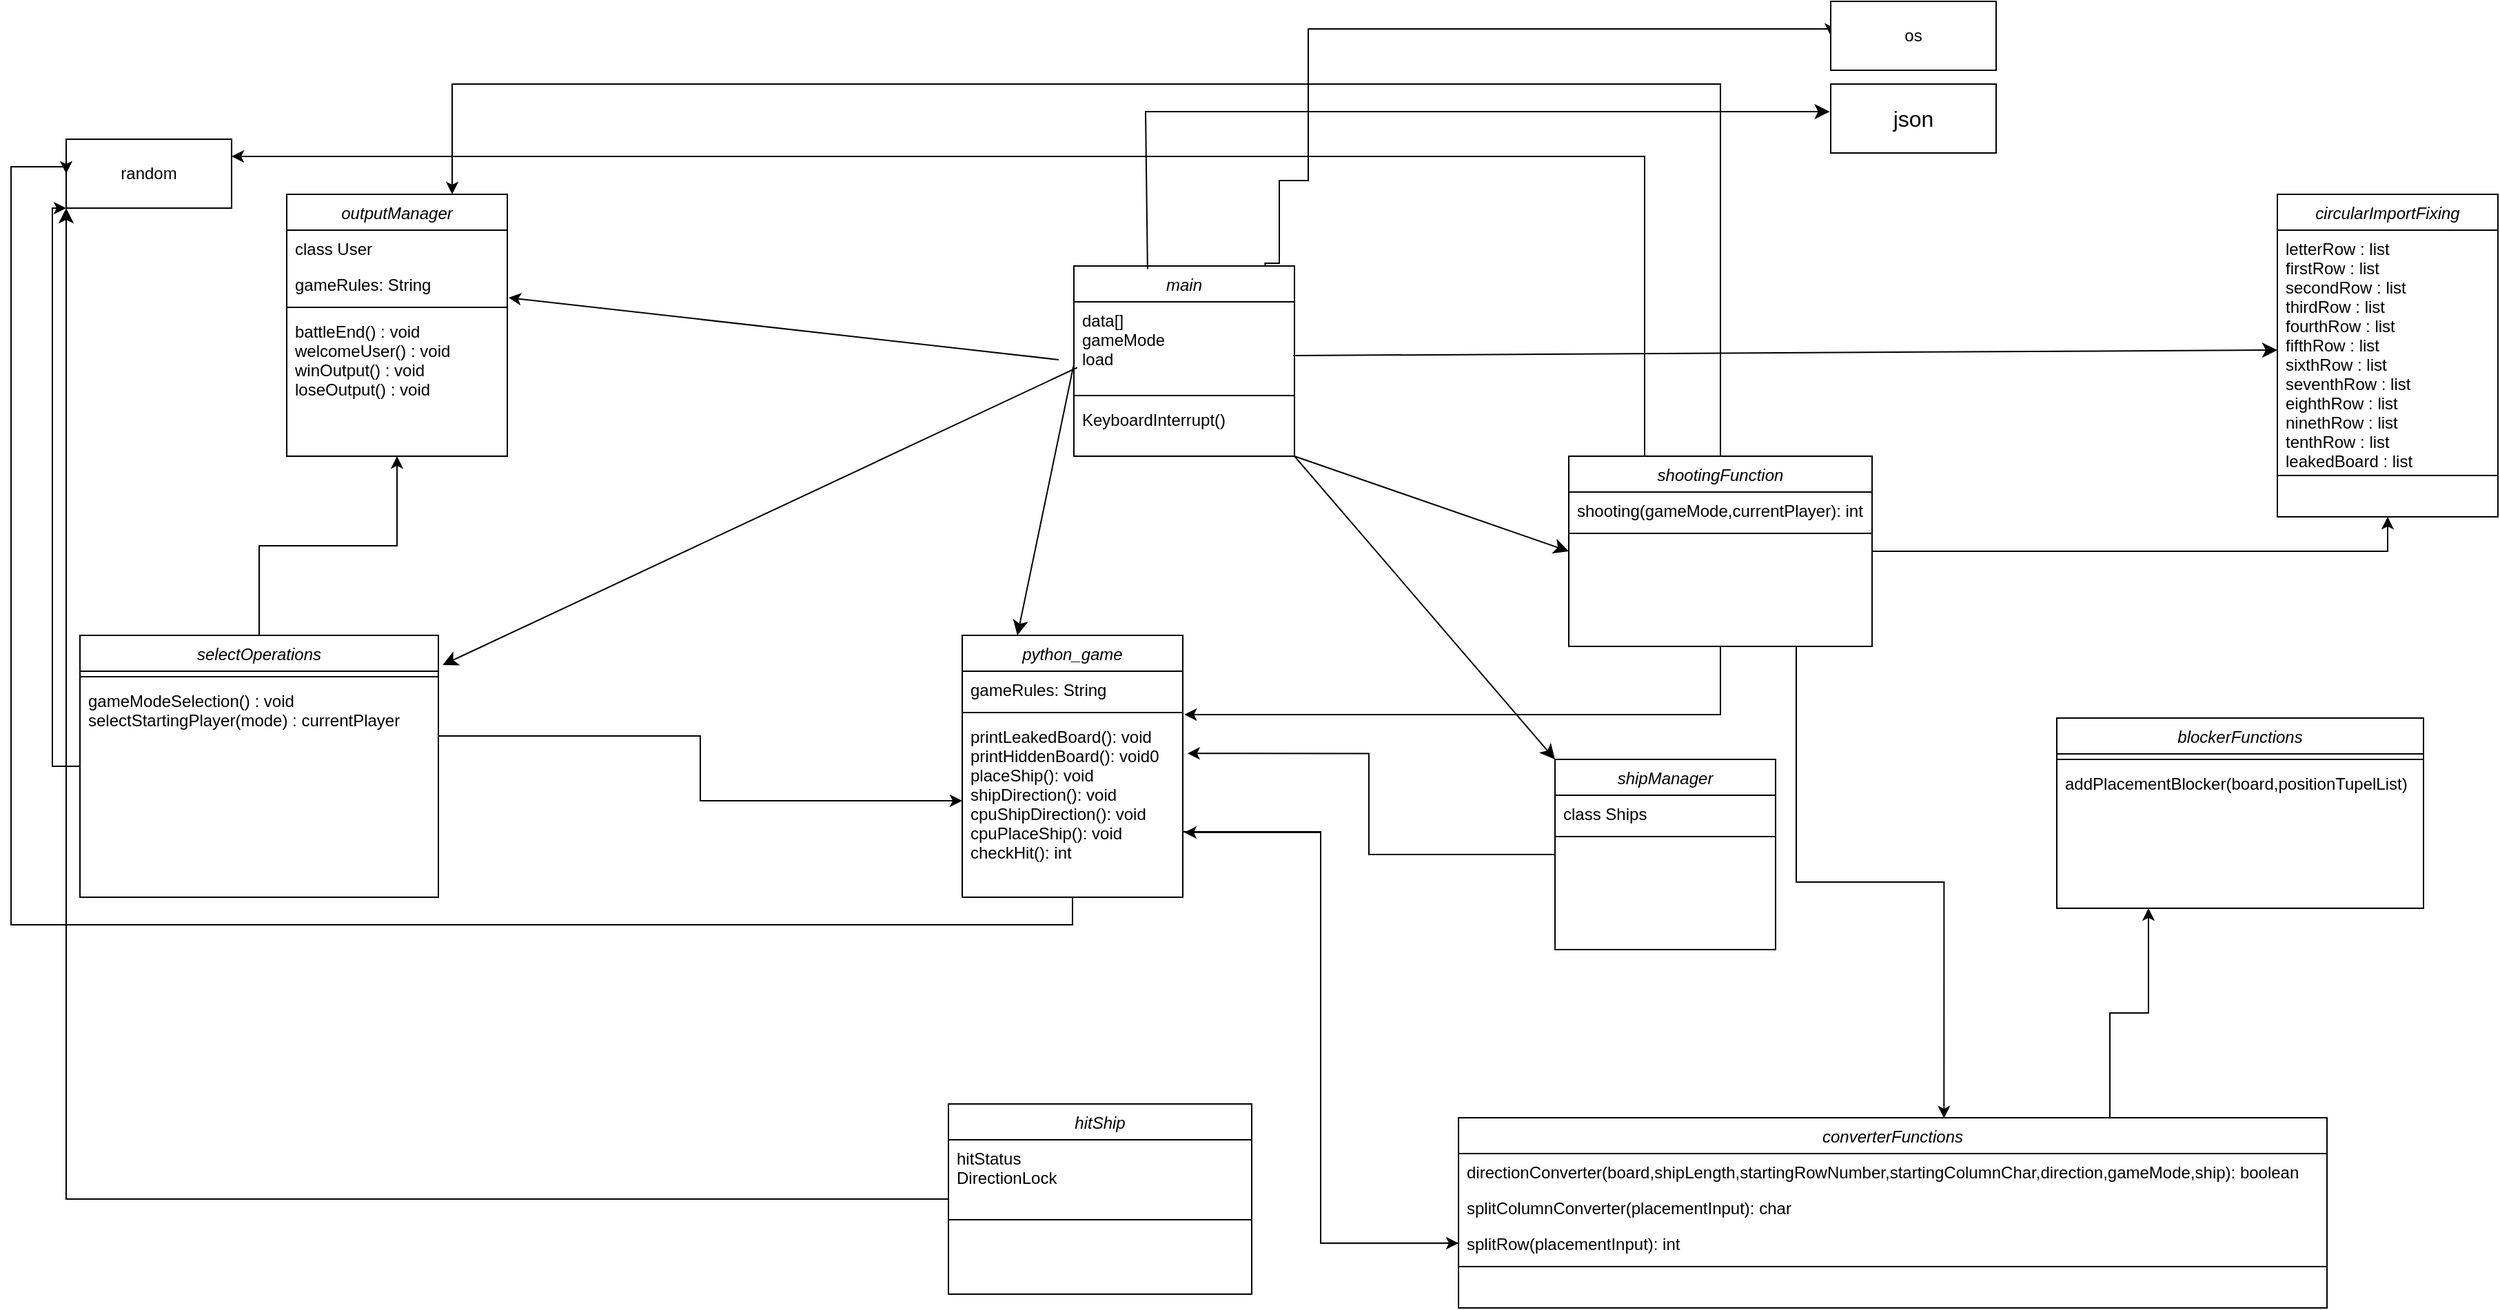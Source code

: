 <mxfile version="21.2.3" type="device">
  <diagram id="C5RBs43oDa-KdzZeNtuy" name="Page-1">
    <mxGraphModel dx="1500" dy="910" grid="1" gridSize="10" guides="1" tooltips="1" connect="1" arrows="1" fold="1" page="1" pageScale="1" pageWidth="1654" pageHeight="2336" math="0" shadow="0">
      <root>
        <mxCell id="WIyWlLk6GJQsqaUBKTNV-0" />
        <mxCell id="WIyWlLk6GJQsqaUBKTNV-1" parent="WIyWlLk6GJQsqaUBKTNV-0" />
        <mxCell id="VxxepMw4CH0k-iUGNMRP-2" style="edgeStyle=orthogonalEdgeStyle;rounded=0;orthogonalLoop=1;jettySize=auto;html=1;endArrow=classic;endFill=1;entryX=0;entryY=0.5;entryDx=0;entryDy=0;exitX=0.867;exitY=0.011;exitDx=0;exitDy=0;exitPerimeter=0;" parent="WIyWlLk6GJQsqaUBKTNV-1" source="zkfFHV4jXpPFQw0GAbJ--0" target="VxxepMw4CH0k-iUGNMRP-0" edge="1">
          <mxGeometry relative="1" as="geometry">
            <Array as="points">
              <mxPoint x="919" y="210" />
              <mxPoint x="930" y="210" />
              <mxPoint x="930" y="150" />
              <mxPoint x="951" y="150" />
              <mxPoint x="951" y="40" />
            </Array>
            <mxPoint x="790" y="210" as="sourcePoint" />
            <mxPoint x="1320" y="40" as="targetPoint" />
          </mxGeometry>
        </mxCell>
        <mxCell id="zkfFHV4jXpPFQw0GAbJ--0" value="main" style="swimlane;fontStyle=2;align=center;verticalAlign=top;childLayout=stackLayout;horizontal=1;startSize=26;horizontalStack=0;resizeParent=1;resizeLast=0;collapsible=1;marginBottom=0;rounded=0;shadow=0;strokeWidth=1;" parent="WIyWlLk6GJQsqaUBKTNV-1" vertex="1">
          <mxGeometry x="781" y="212" width="160" height="138" as="geometry">
            <mxRectangle x="230" y="140" width="160" height="26" as="alternateBounds" />
          </mxGeometry>
        </mxCell>
        <mxCell id="zkfFHV4jXpPFQw0GAbJ--1" value="data[]&#xa;gameMode&#xa;load" style="text;align=left;verticalAlign=top;spacingLeft=4;spacingRight=4;overflow=hidden;rotatable=0;points=[[0,0.5],[1,0.5]];portConstraint=eastwest;" parent="zkfFHV4jXpPFQw0GAbJ--0" vertex="1">
          <mxGeometry y="26" width="160" height="64" as="geometry" />
        </mxCell>
        <mxCell id="zkfFHV4jXpPFQw0GAbJ--4" value="" style="line;html=1;strokeWidth=1;align=left;verticalAlign=middle;spacingTop=-1;spacingLeft=3;spacingRight=3;rotatable=0;labelPosition=right;points=[];portConstraint=eastwest;" parent="zkfFHV4jXpPFQw0GAbJ--0" vertex="1">
          <mxGeometry y="90" width="160" height="8" as="geometry" />
        </mxCell>
        <mxCell id="zkfFHV4jXpPFQw0GAbJ--5" value="KeyboardInterrupt()" style="text;align=left;verticalAlign=top;spacingLeft=4;spacingRight=4;overflow=hidden;rotatable=0;points=[[0,0.5],[1,0.5]];portConstraint=eastwest;" parent="zkfFHV4jXpPFQw0GAbJ--0" vertex="1">
          <mxGeometry y="98" width="160" height="22" as="geometry" />
        </mxCell>
        <mxCell id="VxxepMw4CH0k-iUGNMRP-0" value="os" style="rounded=0;whiteSpace=wrap;html=1;" parent="WIyWlLk6GJQsqaUBKTNV-1" vertex="1">
          <mxGeometry x="1330" y="20" width="120" height="50" as="geometry" />
        </mxCell>
        <mxCell id="VxxepMw4CH0k-iUGNMRP-8" value="" style="endArrow=classic;html=1;rounded=0;entryX=1.006;entryY=0.885;entryDx=0;entryDy=0;entryPerimeter=0;" parent="WIyWlLk6GJQsqaUBKTNV-1" target="VxxepMw4CH0k-iUGNMRP-18" edge="1">
          <mxGeometry width="50" height="50" relative="1" as="geometry">
            <mxPoint x="770" y="280" as="sourcePoint" />
            <mxPoint x="170" y="285" as="targetPoint" />
          </mxGeometry>
        </mxCell>
        <mxCell id="VxxepMw4CH0k-iUGNMRP-16" value="outputManager" style="swimlane;fontStyle=2;align=center;verticalAlign=top;childLayout=stackLayout;horizontal=1;startSize=26;horizontalStack=0;resizeParent=1;resizeLast=0;collapsible=1;marginBottom=0;rounded=0;shadow=0;strokeWidth=1;" parent="WIyWlLk6GJQsqaUBKTNV-1" vertex="1">
          <mxGeometry x="210" y="160" width="160" height="190" as="geometry">
            <mxRectangle x="230" y="140" width="160" height="26" as="alternateBounds" />
          </mxGeometry>
        </mxCell>
        <mxCell id="VxxepMw4CH0k-iUGNMRP-17" value="class User" style="text;align=left;verticalAlign=top;spacingLeft=4;spacingRight=4;overflow=hidden;rotatable=0;points=[[0,0.5],[1,0.5]];portConstraint=eastwest;" parent="VxxepMw4CH0k-iUGNMRP-16" vertex="1">
          <mxGeometry y="26" width="160" height="26" as="geometry" />
        </mxCell>
        <mxCell id="VxxepMw4CH0k-iUGNMRP-18" value="gameRules: String" style="text;align=left;verticalAlign=top;spacingLeft=4;spacingRight=4;overflow=hidden;rotatable=0;points=[[0,0.5],[1,0.5]];portConstraint=eastwest;rounded=0;shadow=0;html=0;" parent="VxxepMw4CH0k-iUGNMRP-16" vertex="1">
          <mxGeometry y="52" width="160" height="26" as="geometry" />
        </mxCell>
        <mxCell id="VxxepMw4CH0k-iUGNMRP-20" value="" style="line;html=1;strokeWidth=1;align=left;verticalAlign=middle;spacingTop=-1;spacingLeft=3;spacingRight=3;rotatable=0;labelPosition=right;points=[];portConstraint=eastwest;" parent="VxxepMw4CH0k-iUGNMRP-16" vertex="1">
          <mxGeometry y="78" width="160" height="8" as="geometry" />
        </mxCell>
        <mxCell id="VxxepMw4CH0k-iUGNMRP-21" value="battleEnd() : void&#xa;welcomeUser() : void&#xa;winOutput() : void&#xa;loseOutput() : void" style="text;align=left;verticalAlign=top;spacingLeft=4;spacingRight=4;overflow=hidden;rotatable=0;points=[[0,0.5],[1,0.5]];portConstraint=eastwest;" parent="VxxepMw4CH0k-iUGNMRP-16" vertex="1">
          <mxGeometry y="86" width="160" height="78" as="geometry" />
        </mxCell>
        <mxCell id="VxxepMw4CH0k-iUGNMRP-28" style="edgeStyle=orthogonalEdgeStyle;rounded=0;orthogonalLoop=1;jettySize=auto;html=1;entryX=0.5;entryY=1;entryDx=0;entryDy=0;" parent="WIyWlLk6GJQsqaUBKTNV-1" source="VxxepMw4CH0k-iUGNMRP-23" target="VxxepMw4CH0k-iUGNMRP-16" edge="1">
          <mxGeometry relative="1" as="geometry">
            <mxPoint x="80" y="400" as="targetPoint" />
          </mxGeometry>
        </mxCell>
        <mxCell id="VxxepMw4CH0k-iUGNMRP-37" style="edgeStyle=orthogonalEdgeStyle;rounded=0;orthogonalLoop=1;jettySize=auto;html=1;entryX=0;entryY=1;entryDx=0;entryDy=0;" parent="WIyWlLk6GJQsqaUBKTNV-1" source="VxxepMw4CH0k-iUGNMRP-23" edge="1" target="VxxepMw4CH0k-iUGNMRP-35">
          <mxGeometry relative="1" as="geometry">
            <mxPoint x="27" y="150" as="targetPoint" />
            <Array as="points">
              <mxPoint x="40" y="575" />
              <mxPoint x="40" y="170" />
            </Array>
          </mxGeometry>
        </mxCell>
        <mxCell id="VxxepMw4CH0k-iUGNMRP-23" value="selectOperations" style="swimlane;fontStyle=2;align=center;verticalAlign=top;childLayout=stackLayout;horizontal=1;startSize=26;horizontalStack=0;resizeParent=1;resizeLast=0;collapsible=1;marginBottom=0;rounded=0;shadow=0;strokeWidth=1;" parent="WIyWlLk6GJQsqaUBKTNV-1" vertex="1">
          <mxGeometry x="60" y="480" width="260" height="190" as="geometry">
            <mxRectangle x="230" y="140" width="160" height="26" as="alternateBounds" />
          </mxGeometry>
        </mxCell>
        <mxCell id="VxxepMw4CH0k-iUGNMRP-26" value="" style="line;html=1;strokeWidth=1;align=left;verticalAlign=middle;spacingTop=-1;spacingLeft=3;spacingRight=3;rotatable=0;labelPosition=right;points=[];portConstraint=eastwest;" parent="VxxepMw4CH0k-iUGNMRP-23" vertex="1">
          <mxGeometry y="26" width="260" height="8" as="geometry" />
        </mxCell>
        <mxCell id="VxxepMw4CH0k-iUGNMRP-27" value="gameModeSelection() : void&#xa;selectStartingPlayer(mode) : currentPlayer" style="text;align=left;verticalAlign=top;spacingLeft=4;spacingRight=4;overflow=hidden;rotatable=0;points=[[0,0.5],[1,0.5]];portConstraint=eastwest;" parent="VxxepMw4CH0k-iUGNMRP-23" vertex="1">
          <mxGeometry y="34" width="260" height="78" as="geometry" />
        </mxCell>
        <mxCell id="VxxepMw4CH0k-iUGNMRP-53" style="edgeStyle=orthogonalEdgeStyle;rounded=0;orthogonalLoop=1;jettySize=auto;html=1;exitX=1;exitY=0.75;exitDx=0;exitDy=0;entryX=0;entryY=0.5;entryDx=0;entryDy=0;" parent="WIyWlLk6GJQsqaUBKTNV-1" source="VxxepMw4CH0k-iUGNMRP-29" target="VxxepMw4CH0k-iUGNMRP-49" edge="1">
          <mxGeometry relative="1" as="geometry" />
        </mxCell>
        <mxCell id="VxxepMw4CH0k-iUGNMRP-29" value="python_game" style="swimlane;fontStyle=2;align=center;verticalAlign=top;childLayout=stackLayout;horizontal=1;startSize=26;horizontalStack=0;resizeParent=1;resizeLast=0;collapsible=1;marginBottom=0;rounded=0;shadow=0;strokeWidth=1;" parent="WIyWlLk6GJQsqaUBKTNV-1" vertex="1">
          <mxGeometry x="700" y="480" width="160" height="190" as="geometry">
            <mxRectangle x="230" y="140" width="160" height="26" as="alternateBounds" />
          </mxGeometry>
        </mxCell>
        <mxCell id="VxxepMw4CH0k-iUGNMRP-31" value="gameRules: String" style="text;align=left;verticalAlign=top;spacingLeft=4;spacingRight=4;overflow=hidden;rotatable=0;points=[[0,0.5],[1,0.5]];portConstraint=eastwest;rounded=0;shadow=0;html=0;" parent="VxxepMw4CH0k-iUGNMRP-29" vertex="1">
          <mxGeometry y="26" width="160" height="26" as="geometry" />
        </mxCell>
        <mxCell id="VxxepMw4CH0k-iUGNMRP-32" value="" style="line;html=1;strokeWidth=1;align=left;verticalAlign=middle;spacingTop=-1;spacingLeft=3;spacingRight=3;rotatable=0;labelPosition=right;points=[];portConstraint=eastwest;" parent="VxxepMw4CH0k-iUGNMRP-29" vertex="1">
          <mxGeometry y="52" width="160" height="8" as="geometry" />
        </mxCell>
        <mxCell id="VxxepMw4CH0k-iUGNMRP-33" value="printLeakedBoard(): void&#xa;printHiddenBoard(): void0&#xa;placeShip(): void&#xa;shipDirection(): void&#xa;cpuShipDirection(): void&#xa;cpuPlaceShip(): void&#xa;checkHit(): int" style="text;align=left;verticalAlign=top;spacingLeft=4;spacingRight=4;overflow=hidden;rotatable=0;points=[[0,0.5],[1,0.5]];portConstraint=eastwest;" parent="VxxepMw4CH0k-iUGNMRP-29" vertex="1">
          <mxGeometry y="60" width="160" height="120" as="geometry" />
        </mxCell>
        <mxCell id="VxxepMw4CH0k-iUGNMRP-34" style="edgeStyle=orthogonalEdgeStyle;rounded=0;orthogonalLoop=1;jettySize=auto;html=1;entryX=0;entryY=0.5;entryDx=0;entryDy=0;" parent="WIyWlLk6GJQsqaUBKTNV-1" source="VxxepMw4CH0k-iUGNMRP-27" target="VxxepMw4CH0k-iUGNMRP-33" edge="1">
          <mxGeometry relative="1" as="geometry" />
        </mxCell>
        <mxCell id="VxxepMw4CH0k-iUGNMRP-35" value="random" style="rounded=0;whiteSpace=wrap;html=1;" parent="WIyWlLk6GJQsqaUBKTNV-1" vertex="1">
          <mxGeometry x="50" y="120" width="120" height="50" as="geometry" />
        </mxCell>
        <mxCell id="VxxepMw4CH0k-iUGNMRP-39" style="edgeStyle=orthogonalEdgeStyle;rounded=0;orthogonalLoop=1;jettySize=auto;html=1;entryX=0;entryY=0.5;entryDx=0;entryDy=0;" parent="WIyWlLk6GJQsqaUBKTNV-1" target="VxxepMw4CH0k-iUGNMRP-35" edge="1">
          <mxGeometry relative="1" as="geometry">
            <mxPoint x="780" y="670" as="sourcePoint" />
            <Array as="points">
              <mxPoint x="780" y="690" />
              <mxPoint x="10" y="690" />
              <mxPoint x="10" y="140" />
              <mxPoint x="50" y="140" />
            </Array>
          </mxGeometry>
        </mxCell>
        <mxCell id="VxxepMw4CH0k-iUGNMRP-91" style="edgeStyle=orthogonalEdgeStyle;rounded=0;orthogonalLoop=1;jettySize=auto;html=1;entryX=1.021;entryY=0.214;entryDx=0;entryDy=0;entryPerimeter=0;" parent="WIyWlLk6GJQsqaUBKTNV-1" source="VxxepMw4CH0k-iUGNMRP-40" target="VxxepMw4CH0k-iUGNMRP-33" edge="1">
          <mxGeometry relative="1" as="geometry" />
        </mxCell>
        <mxCell id="VxxepMw4CH0k-iUGNMRP-40" value="shipManager" style="swimlane;fontStyle=2;align=center;verticalAlign=top;childLayout=stackLayout;horizontal=1;startSize=26;horizontalStack=0;resizeParent=1;resizeLast=0;collapsible=1;marginBottom=0;rounded=0;shadow=0;strokeWidth=1;" parent="WIyWlLk6GJQsqaUBKTNV-1" vertex="1">
          <mxGeometry x="1130" y="570" width="160" height="138" as="geometry">
            <mxRectangle x="230" y="140" width="160" height="26" as="alternateBounds" />
          </mxGeometry>
        </mxCell>
        <mxCell id="VxxepMw4CH0k-iUGNMRP-41" value="class Ships" style="text;align=left;verticalAlign=top;spacingLeft=4;spacingRight=4;overflow=hidden;rotatable=0;points=[[0,0.5],[1,0.5]];portConstraint=eastwest;" parent="VxxepMw4CH0k-iUGNMRP-40" vertex="1">
          <mxGeometry y="26" width="160" height="26" as="geometry" />
        </mxCell>
        <mxCell id="VxxepMw4CH0k-iUGNMRP-44" value="" style="line;html=1;strokeWidth=1;align=left;verticalAlign=middle;spacingTop=-1;spacingLeft=3;spacingRight=3;rotatable=0;labelPosition=right;points=[];portConstraint=eastwest;" parent="VxxepMw4CH0k-iUGNMRP-40" vertex="1">
          <mxGeometry y="52" width="160" height="8" as="geometry" />
        </mxCell>
        <mxCell id="VxxepMw4CH0k-iUGNMRP-82" style="edgeStyle=orthogonalEdgeStyle;rounded=0;orthogonalLoop=1;jettySize=auto;html=1;exitX=0.75;exitY=0;exitDx=0;exitDy=0;entryX=0.25;entryY=1;entryDx=0;entryDy=0;" parent="WIyWlLk6GJQsqaUBKTNV-1" source="VxxepMw4CH0k-iUGNMRP-46" target="VxxepMw4CH0k-iUGNMRP-72" edge="1">
          <mxGeometry relative="1" as="geometry" />
        </mxCell>
        <mxCell id="VxxepMw4CH0k-iUGNMRP-46" value="converterFunctions" style="swimlane;fontStyle=2;align=center;verticalAlign=top;childLayout=stackLayout;horizontal=1;startSize=26;horizontalStack=0;resizeParent=1;resizeLast=0;collapsible=1;marginBottom=0;rounded=0;shadow=0;strokeWidth=1;" parent="WIyWlLk6GJQsqaUBKTNV-1" vertex="1">
          <mxGeometry x="1060" y="830" width="630" height="138" as="geometry">
            <mxRectangle x="230" y="140" width="160" height="26" as="alternateBounds" />
          </mxGeometry>
        </mxCell>
        <mxCell id="VxxepMw4CH0k-iUGNMRP-47" value="directionConverter(board,shipLength,startingRowNumber,startingColumnChar,direction,gameMode,ship): boolean" style="text;align=left;verticalAlign=top;spacingLeft=4;spacingRight=4;overflow=hidden;rotatable=0;points=[[0,0.5],[1,0.5]];portConstraint=eastwest;" parent="VxxepMw4CH0k-iUGNMRP-46" vertex="1">
          <mxGeometry y="26" width="630" height="26" as="geometry" />
        </mxCell>
        <mxCell id="VxxepMw4CH0k-iUGNMRP-48" value="splitColumnConverter(placementInput): char" style="text;align=left;verticalAlign=top;spacingLeft=4;spacingRight=4;overflow=hidden;rotatable=0;points=[[0,0.5],[1,0.5]];portConstraint=eastwest;rounded=0;shadow=0;html=0;" parent="VxxepMw4CH0k-iUGNMRP-46" vertex="1">
          <mxGeometry y="52" width="630" height="26" as="geometry" />
        </mxCell>
        <mxCell id="VxxepMw4CH0k-iUGNMRP-49" value="splitRow(placementInput): int" style="text;align=left;verticalAlign=top;spacingLeft=4;spacingRight=4;overflow=hidden;rotatable=0;points=[[0,0.5],[1,0.5]];portConstraint=eastwest;rounded=0;shadow=0;html=0;" parent="VxxepMw4CH0k-iUGNMRP-46" vertex="1">
          <mxGeometry y="78" width="630" height="26" as="geometry" />
        </mxCell>
        <mxCell id="VxxepMw4CH0k-iUGNMRP-50" value="" style="line;html=1;strokeWidth=1;align=left;verticalAlign=middle;spacingTop=-1;spacingLeft=3;spacingRight=3;rotatable=0;labelPosition=right;points=[];portConstraint=eastwest;" parent="VxxepMw4CH0k-iUGNMRP-46" vertex="1">
          <mxGeometry y="104" width="630" height="8" as="geometry" />
        </mxCell>
        <mxCell id="VxxepMw4CH0k-iUGNMRP-72" value="blockerFunctions" style="swimlane;fontStyle=2;align=center;verticalAlign=top;childLayout=stackLayout;horizontal=1;startSize=26;horizontalStack=0;resizeParent=1;resizeLast=0;collapsible=1;marginBottom=0;rounded=0;shadow=0;strokeWidth=1;" parent="WIyWlLk6GJQsqaUBKTNV-1" vertex="1">
          <mxGeometry x="1494" y="540" width="266" height="138" as="geometry">
            <mxRectangle x="230" y="140" width="160" height="26" as="alternateBounds" />
          </mxGeometry>
        </mxCell>
        <mxCell id="VxxepMw4CH0k-iUGNMRP-76" value="" style="line;html=1;strokeWidth=1;align=left;verticalAlign=middle;spacingTop=-1;spacingLeft=3;spacingRight=3;rotatable=0;labelPosition=right;points=[];portConstraint=eastwest;" parent="VxxepMw4CH0k-iUGNMRP-72" vertex="1">
          <mxGeometry y="26" width="266" height="8" as="geometry" />
        </mxCell>
        <mxCell id="VxxepMw4CH0k-iUGNMRP-77" value="addPlacementBlocker(board,positionTupelList)" style="text;align=left;verticalAlign=top;spacingLeft=4;spacingRight=4;overflow=hidden;rotatable=0;points=[[0,0.5],[1,0.5]];portConstraint=eastwest;" parent="VxxepMw4CH0k-iUGNMRP-72" vertex="1">
          <mxGeometry y="34" width="266" height="26" as="geometry" />
        </mxCell>
        <mxCell id="VxxepMw4CH0k-iUGNMRP-79" style="edgeStyle=orthogonalEdgeStyle;rounded=0;orthogonalLoop=1;jettySize=auto;html=1;entryX=1.006;entryY=0.692;entryDx=0;entryDy=0;entryPerimeter=0;" parent="WIyWlLk6GJQsqaUBKTNV-1" source="VxxepMw4CH0k-iUGNMRP-49" target="VxxepMw4CH0k-iUGNMRP-33" edge="1">
          <mxGeometry relative="1" as="geometry" />
        </mxCell>
        <mxCell id="VxxepMw4CH0k-iUGNMRP-83" value="circularImportFixing" style="swimlane;fontStyle=2;align=center;verticalAlign=top;childLayout=stackLayout;horizontal=1;startSize=26;horizontalStack=0;resizeParent=1;resizeLast=0;collapsible=1;marginBottom=0;rounded=0;shadow=0;strokeWidth=1;" parent="WIyWlLk6GJQsqaUBKTNV-1" vertex="1">
          <mxGeometry x="1654" y="160" width="160" height="234" as="geometry">
            <mxRectangle x="230" y="140" width="160" height="26" as="alternateBounds" />
          </mxGeometry>
        </mxCell>
        <mxCell id="VxxepMw4CH0k-iUGNMRP-84" value="letterRow : list&#xa;firstRow : list&#xa;secondRow : list&#xa;thirdRow : list&#xa;fourthRow : list&#xa;fifthRow : list&#xa;sixthRow : list&#xa;seventhRow : list&#xa;eighthRow : list&#xa;ninethRow : list&#xa;tenthRow : list&#xa;leakedBoard : list" style="text;align=left;verticalAlign=top;spacingLeft=4;spacingRight=4;overflow=hidden;rotatable=0;points=[[0,0.5],[1,0.5]];portConstraint=eastwest;" parent="VxxepMw4CH0k-iUGNMRP-83" vertex="1">
          <mxGeometry y="26" width="160" height="174" as="geometry" />
        </mxCell>
        <mxCell id="VxxepMw4CH0k-iUGNMRP-87" value="" style="line;html=1;strokeWidth=1;align=left;verticalAlign=middle;spacingTop=-1;spacingLeft=3;spacingRight=3;rotatable=0;labelPosition=right;points=[];portConstraint=eastwest;" parent="VxxepMw4CH0k-iUGNMRP-83" vertex="1">
          <mxGeometry y="200" width="160" height="8" as="geometry" />
        </mxCell>
        <mxCell id="VxxepMw4CH0k-iUGNMRP-96" style="edgeStyle=orthogonalEdgeStyle;rounded=0;orthogonalLoop=1;jettySize=auto;html=1;exitX=1;exitY=0.5;exitDx=0;exitDy=0;entryX=0.5;entryY=1;entryDx=0;entryDy=0;" parent="WIyWlLk6GJQsqaUBKTNV-1" source="VxxepMw4CH0k-iUGNMRP-93" target="VxxepMw4CH0k-iUGNMRP-83" edge="1">
          <mxGeometry relative="1" as="geometry" />
        </mxCell>
        <mxCell id="VxxepMw4CH0k-iUGNMRP-97" style="edgeStyle=orthogonalEdgeStyle;rounded=0;orthogonalLoop=1;jettySize=auto;html=1;exitX=0.75;exitY=1;exitDx=0;exitDy=0;entryX=0.559;entryY=0.003;entryDx=0;entryDy=0;entryPerimeter=0;" parent="WIyWlLk6GJQsqaUBKTNV-1" source="VxxepMw4CH0k-iUGNMRP-93" target="VxxepMw4CH0k-iUGNMRP-46" edge="1">
          <mxGeometry relative="1" as="geometry" />
        </mxCell>
        <mxCell id="VxxepMw4CH0k-iUGNMRP-98" style="edgeStyle=orthogonalEdgeStyle;rounded=0;orthogonalLoop=1;jettySize=auto;html=1;entryX=1.007;entryY=-0.021;entryDx=0;entryDy=0;entryPerimeter=0;" parent="WIyWlLk6GJQsqaUBKTNV-1" source="VxxepMw4CH0k-iUGNMRP-93" target="VxxepMw4CH0k-iUGNMRP-33" edge="1">
          <mxGeometry relative="1" as="geometry" />
        </mxCell>
        <mxCell id="VxxepMw4CH0k-iUGNMRP-100" style="edgeStyle=orthogonalEdgeStyle;rounded=0;orthogonalLoop=1;jettySize=auto;html=1;" parent="WIyWlLk6GJQsqaUBKTNV-1" source="VxxepMw4CH0k-iUGNMRP-93" edge="1">
          <mxGeometry relative="1" as="geometry">
            <mxPoint x="330" y="160" as="targetPoint" />
            <Array as="points">
              <mxPoint x="1250" y="80" />
              <mxPoint x="330" y="80" />
            </Array>
          </mxGeometry>
        </mxCell>
        <mxCell id="VxxepMw4CH0k-iUGNMRP-101" style="edgeStyle=orthogonalEdgeStyle;rounded=0;orthogonalLoop=1;jettySize=auto;html=1;exitX=0.25;exitY=0;exitDx=0;exitDy=0;entryX=1;entryY=0.25;entryDx=0;entryDy=0;" parent="WIyWlLk6GJQsqaUBKTNV-1" source="VxxepMw4CH0k-iUGNMRP-93" target="VxxepMw4CH0k-iUGNMRP-35" edge="1">
          <mxGeometry relative="1" as="geometry" />
        </mxCell>
        <mxCell id="VxxepMw4CH0k-iUGNMRP-93" value="shootingFunction" style="swimlane;fontStyle=2;align=center;verticalAlign=top;childLayout=stackLayout;horizontal=1;startSize=26;horizontalStack=0;resizeParent=1;resizeLast=0;collapsible=1;marginBottom=0;rounded=0;shadow=0;strokeWidth=1;" parent="WIyWlLk6GJQsqaUBKTNV-1" vertex="1">
          <mxGeometry x="1140" y="350" width="220" height="138" as="geometry">
            <mxRectangle x="230" y="140" width="160" height="26" as="alternateBounds" />
          </mxGeometry>
        </mxCell>
        <mxCell id="VxxepMw4CH0k-iUGNMRP-94" value="shooting(gameMode,currentPlayer): int" style="text;align=left;verticalAlign=top;spacingLeft=4;spacingRight=4;overflow=hidden;rotatable=0;points=[[0,0.5],[1,0.5]];portConstraint=eastwest;" parent="VxxepMw4CH0k-iUGNMRP-93" vertex="1">
          <mxGeometry y="26" width="220" height="26" as="geometry" />
        </mxCell>
        <mxCell id="VxxepMw4CH0k-iUGNMRP-95" value="" style="line;html=1;strokeWidth=1;align=left;verticalAlign=middle;spacingTop=-1;spacingLeft=3;spacingRight=3;rotatable=0;labelPosition=right;points=[];portConstraint=eastwest;" parent="VxxepMw4CH0k-iUGNMRP-93" vertex="1">
          <mxGeometry y="52" width="220" height="8" as="geometry" />
        </mxCell>
        <mxCell id="QrEEIahab-XWUTv_GVmn-3" value="" style="endArrow=classic;html=1;rounded=0;fontSize=12;startSize=8;endSize=8;exitX=0.334;exitY=0.016;exitDx=0;exitDy=0;exitPerimeter=0;endFill=1;entryX=-0.006;entryY=0.401;entryDx=0;entryDy=0;entryPerimeter=0;" edge="1" parent="WIyWlLk6GJQsqaUBKTNV-1" source="zkfFHV4jXpPFQw0GAbJ--0" target="QrEEIahab-XWUTv_GVmn-4">
          <mxGeometry width="50" height="50" relative="1" as="geometry">
            <mxPoint x="1140" y="310" as="sourcePoint" />
            <mxPoint x="1326" y="103" as="targetPoint" />
            <Array as="points">
              <mxPoint x="833" y="100" />
              <mxPoint x="993" y="100" />
            </Array>
          </mxGeometry>
        </mxCell>
        <mxCell id="QrEEIahab-XWUTv_GVmn-4" value="json" style="rounded=0;whiteSpace=wrap;html=1;fontSize=16;" vertex="1" parent="WIyWlLk6GJQsqaUBKTNV-1">
          <mxGeometry x="1330" y="80" width="120" height="50" as="geometry" />
        </mxCell>
        <mxCell id="QrEEIahab-XWUTv_GVmn-5" value="" style="endArrow=classic;html=1;rounded=0;fontSize=12;startSize=8;endSize=8;curved=1;exitX=0.001;exitY=0.692;exitDx=0;exitDy=0;entryX=0.25;entryY=0;entryDx=0;entryDy=0;exitPerimeter=0;" edge="1" parent="WIyWlLk6GJQsqaUBKTNV-1" source="zkfFHV4jXpPFQw0GAbJ--1" target="VxxepMw4CH0k-iUGNMRP-29">
          <mxGeometry width="50" height="50" relative="1" as="geometry">
            <mxPoint x="860" y="350" as="sourcePoint" />
            <mxPoint x="780" y="460" as="targetPoint" />
          </mxGeometry>
        </mxCell>
        <mxCell id="QrEEIahab-XWUTv_GVmn-7" value="" style="endArrow=classic;html=1;rounded=0;fontSize=12;startSize=8;endSize=8;curved=1;exitX=0.015;exitY=0.746;exitDx=0;exitDy=0;exitPerimeter=0;entryX=1.012;entryY=0.113;entryDx=0;entryDy=0;entryPerimeter=0;" edge="1" parent="WIyWlLk6GJQsqaUBKTNV-1" source="zkfFHV4jXpPFQw0GAbJ--1" target="VxxepMw4CH0k-iUGNMRP-23">
          <mxGeometry width="50" height="50" relative="1" as="geometry">
            <mxPoint x="778.4" y="284.15" as="sourcePoint" />
            <mxPoint x="730" y="400" as="targetPoint" />
          </mxGeometry>
        </mxCell>
        <mxCell id="QrEEIahab-XWUTv_GVmn-8" value="" style="endArrow=classic;html=1;rounded=0;fontSize=12;startSize=8;endSize=8;curved=1;exitX=1;exitY=0.5;exitDx=0;exitDy=0;entryX=0;entryY=0.5;entryDx=0;entryDy=0;" edge="1" parent="WIyWlLk6GJQsqaUBKTNV-1" target="VxxepMw4CH0k-iUGNMRP-84">
          <mxGeometry width="50" height="50" relative="1" as="geometry">
            <mxPoint x="940" y="277.0" as="sourcePoint" />
            <mxPoint x="1330" y="260" as="targetPoint" />
          </mxGeometry>
        </mxCell>
        <mxCell id="QrEEIahab-XWUTv_GVmn-9" value="" style="endArrow=classic;html=1;rounded=0;fontSize=12;startSize=8;endSize=8;curved=1;exitX=1;exitY=1;exitDx=0;exitDy=0;entryX=0;entryY=0;entryDx=0;entryDy=0;" edge="1" parent="WIyWlLk6GJQsqaUBKTNV-1" source="zkfFHV4jXpPFQw0GAbJ--0" target="VxxepMw4CH0k-iUGNMRP-40">
          <mxGeometry width="50" height="50" relative="1" as="geometry">
            <mxPoint x="1130" y="640" as="sourcePoint" />
            <mxPoint x="1180" y="590" as="targetPoint" />
          </mxGeometry>
        </mxCell>
        <mxCell id="QrEEIahab-XWUTv_GVmn-10" value="" style="endArrow=classic;html=1;rounded=0;fontSize=12;startSize=8;endSize=8;curved=1;exitX=1;exitY=1;exitDx=0;exitDy=0;entryX=0;entryY=0.5;entryDx=0;entryDy=0;" edge="1" parent="WIyWlLk6GJQsqaUBKTNV-1" source="zkfFHV4jXpPFQw0GAbJ--0" target="VxxepMw4CH0k-iUGNMRP-93">
          <mxGeometry width="50" height="50" relative="1" as="geometry">
            <mxPoint x="1130" y="640" as="sourcePoint" />
            <mxPoint x="1180" y="590" as="targetPoint" />
          </mxGeometry>
        </mxCell>
        <mxCell id="QrEEIahab-XWUTv_GVmn-11" value="hitShip" style="swimlane;fontStyle=2;align=center;verticalAlign=top;childLayout=stackLayout;horizontal=1;startSize=26;horizontalStack=0;resizeParent=1;resizeLast=0;collapsible=1;marginBottom=0;rounded=0;shadow=0;strokeWidth=1;" vertex="1" parent="WIyWlLk6GJQsqaUBKTNV-1">
          <mxGeometry x="690" y="820" width="220" height="138" as="geometry">
            <mxRectangle x="230" y="140" width="160" height="26" as="alternateBounds" />
          </mxGeometry>
        </mxCell>
        <mxCell id="QrEEIahab-XWUTv_GVmn-12" value="hitStatus&#xa;DirectionLock" style="text;align=left;verticalAlign=top;spacingLeft=4;spacingRight=4;overflow=hidden;rotatable=0;points=[[0,0.5],[1,0.5]];portConstraint=eastwest;" vertex="1" parent="QrEEIahab-XWUTv_GVmn-11">
          <mxGeometry y="26" width="220" height="54" as="geometry" />
        </mxCell>
        <mxCell id="QrEEIahab-XWUTv_GVmn-13" value="" style="line;html=1;strokeWidth=1;align=left;verticalAlign=middle;spacingTop=-1;spacingLeft=3;spacingRight=3;rotatable=0;labelPosition=right;points=[];portConstraint=eastwest;" vertex="1" parent="QrEEIahab-XWUTv_GVmn-11">
          <mxGeometry y="80" width="220" height="8" as="geometry" />
        </mxCell>
        <mxCell id="QrEEIahab-XWUTv_GVmn-14" value="" style="endArrow=classic;html=1;rounded=0;fontSize=12;startSize=8;endSize=8;exitX=0;exitY=0.5;exitDx=0;exitDy=0;entryX=0;entryY=1;entryDx=0;entryDy=0;" edge="1" parent="WIyWlLk6GJQsqaUBKTNV-1" source="QrEEIahab-XWUTv_GVmn-11" target="VxxepMw4CH0k-iUGNMRP-35">
          <mxGeometry width="50" height="50" relative="1" as="geometry">
            <mxPoint x="400" y="740" as="sourcePoint" />
            <mxPoint x="450" y="690" as="targetPoint" />
            <Array as="points">
              <mxPoint x="50" y="889" />
            </Array>
          </mxGeometry>
        </mxCell>
      </root>
    </mxGraphModel>
  </diagram>
</mxfile>
